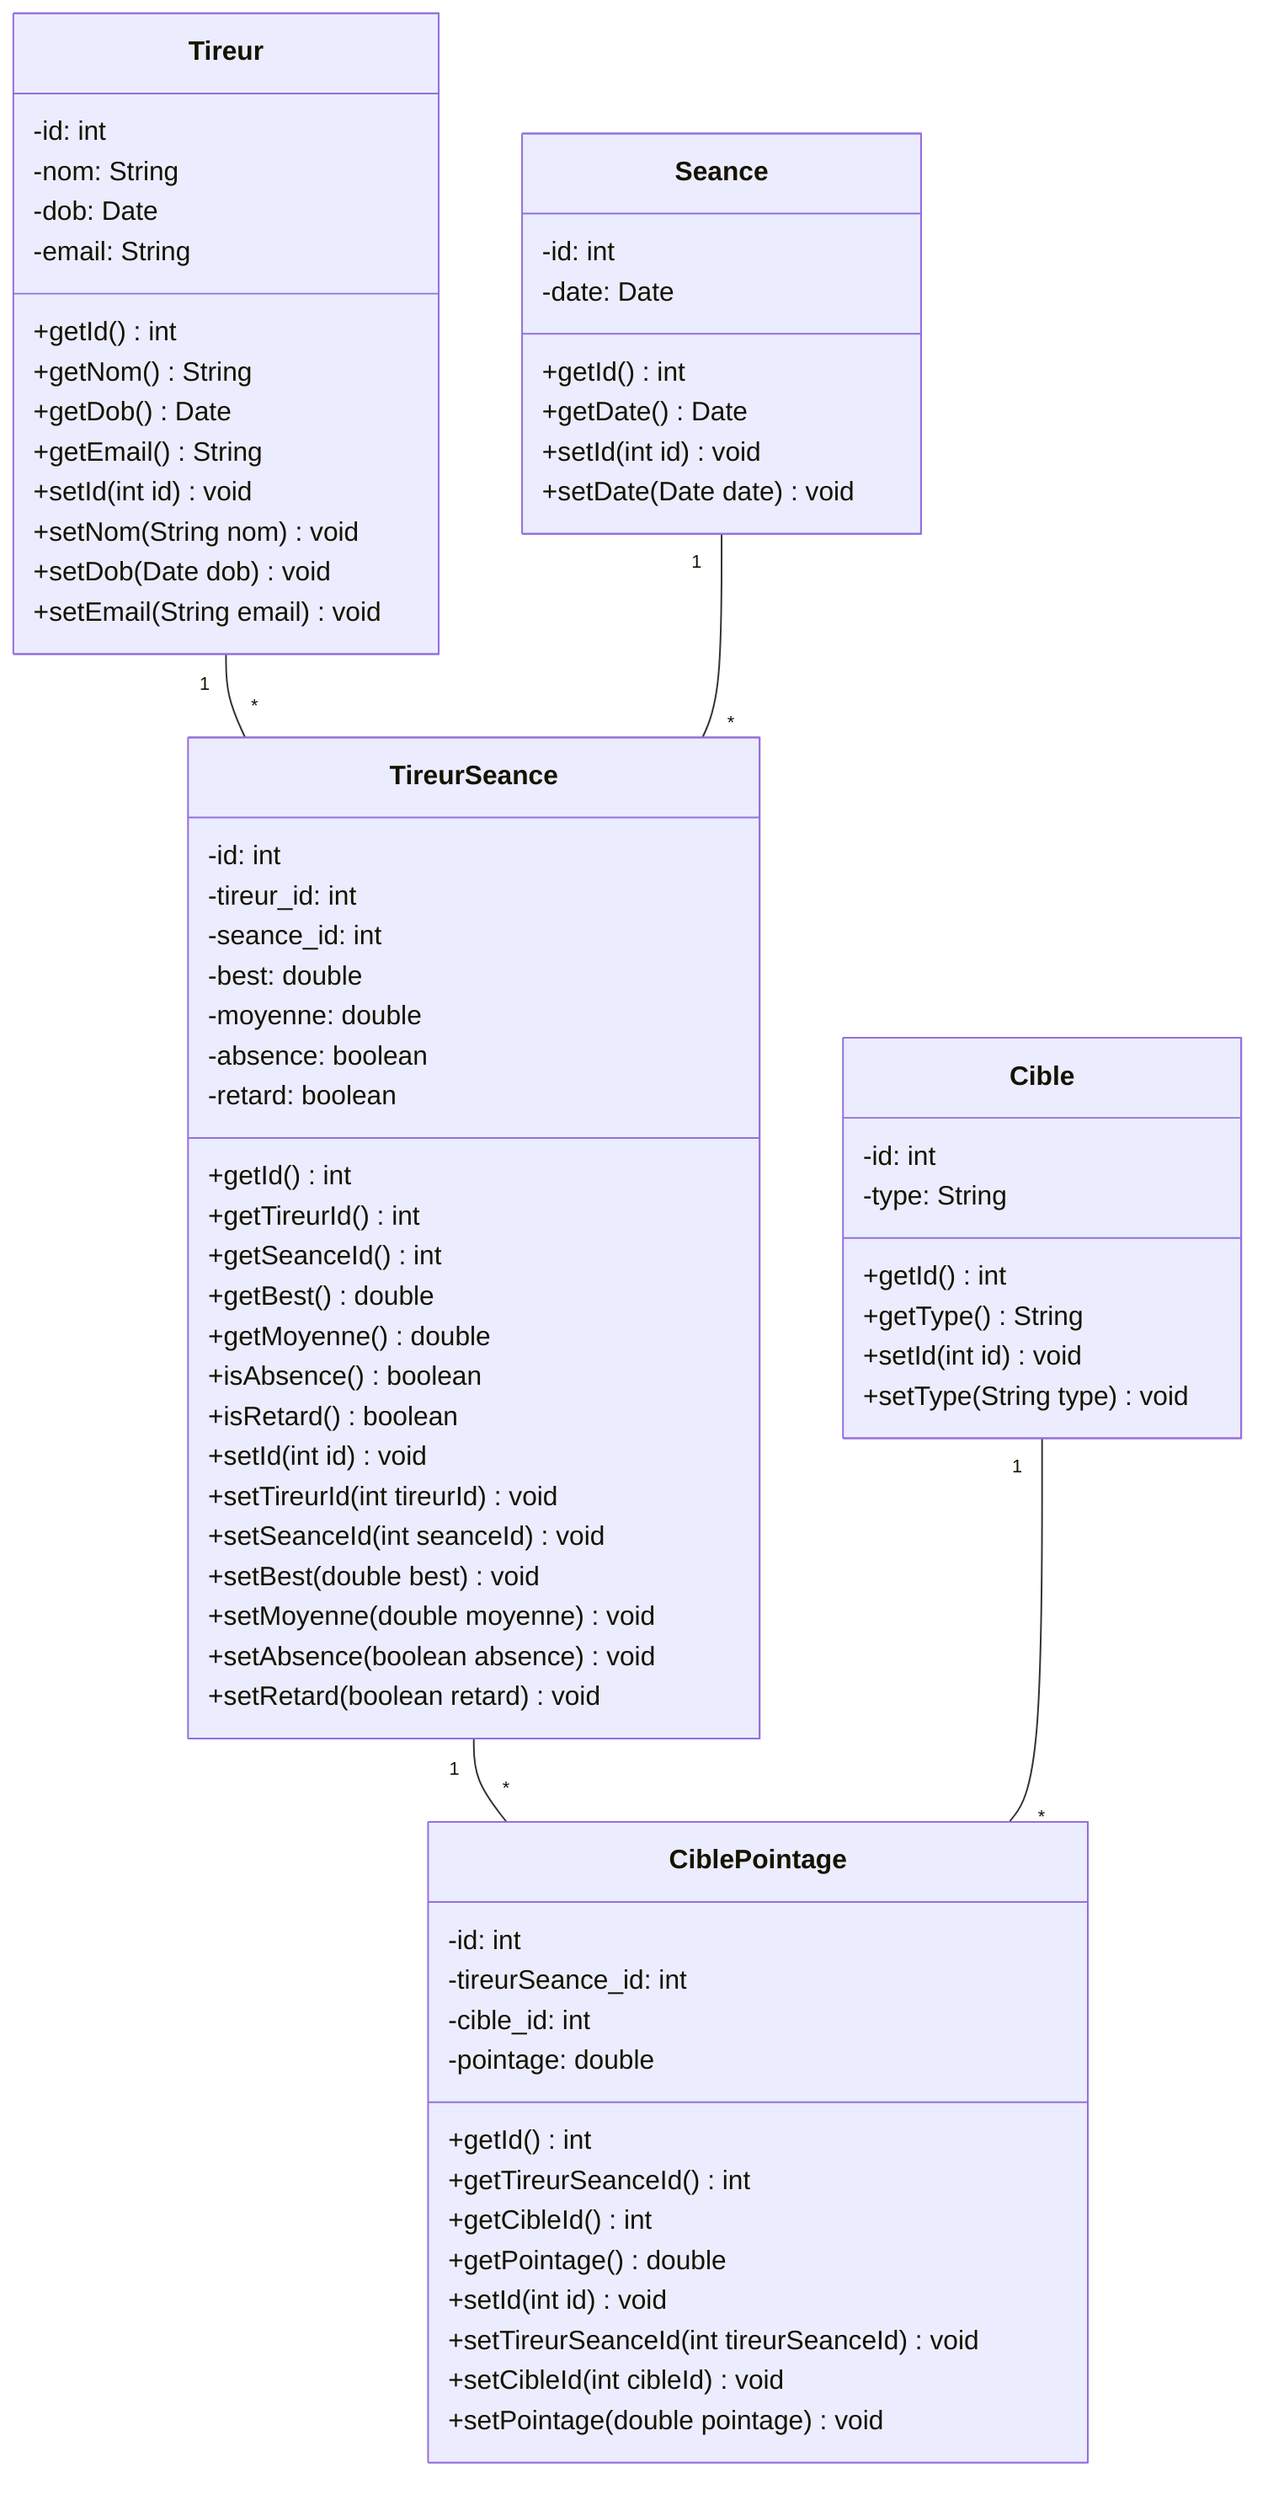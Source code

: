 classDiagram
class Tireur {
-id: int
-nom: String
-dob: Date
-email: String
+getId() int
+getNom() String
+getDob() Date
+getEmail() String
+setId(int id) void
+setNom(String nom) void
+setDob(Date dob) void
+setEmail(String email) void
}

    class Seance {
        -id: int
        -date: Date
        +getId() int
        +getDate() Date
        +setId(int id) void
        +setDate(Date date) void
    }

    class TireurSeance {
        -id: int
        -tireur_id: int
        -seance_id: int
        -best: double
        -moyenne: double
        -absence: boolean
        -retard: boolean
        +getId() int
        +getTireurId() int
        +getSeanceId() int
        +getBest() double
        +getMoyenne() double
        +isAbsence() boolean
        +isRetard() boolean
        +setId(int id) void
        +setTireurId(int tireurId) void
        +setSeanceId(int seanceId) void
        +setBest(double best) void
        +setMoyenne(double moyenne) void
        +setAbsence(boolean absence) void
        +setRetard(boolean retard) void
    }

    class CiblePointage {
        -id: int
        -tireurSeance_id: int
        -cible_id: int
        -pointage: double
        +getId() int
        +getTireurSeanceId() int
        +getCibleId() int
        +getPointage() double
        +setId(int id) void
        +setTireurSeanceId(int tireurSeanceId) void
        +setCibleId(int cibleId) void
        +setPointage(double pointage) void
    }

    class Cible {
        -id: int
        -type: String
        +getId() int
        +getType() String
        +setId(int id) void
        +setType(String type) void
    }

    Tireur "1" -- "*" TireurSeance
    Seance "1" -- "*" TireurSeance
    TireurSeance "1" -- "*" CiblePointage
    Cible "1" -- "*" CiblePointage